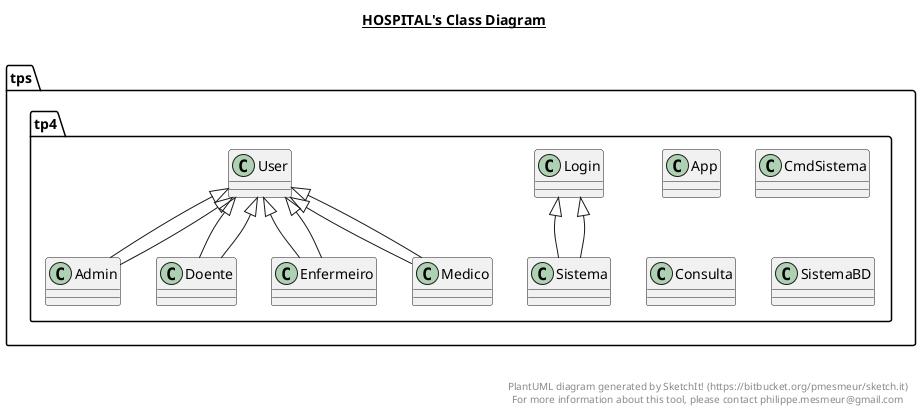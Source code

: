 @startuml

title __HOSPITAL's Class Diagram__\n

  namespace tps.tp4 {
    class tps.tp4.Admin {
    }
  }
  

  namespace tps.tp4 {
    class tps.tp4.Admin {
    }
  }
  

  namespace tps.tp4 {
    class tps.tp4.App {
    }
  }
  

  namespace tps.tp4 {
    class tps.tp4.App {
    }
  }
  

  namespace tps.tp4 {
    class tps.tp4.CmdSistema {
    }
  }
  

  namespace tps.tp4 {
    class tps.tp4.CmdSistema {
    }
  }
  

  namespace tps.tp4 {
    class tps.tp4.Consulta {
    }
  }
  

  namespace tps.tp4 {
    class tps.tp4.Consulta {
    }
  }
  

  namespace tps.tp4 {
    class tps.tp4.Doente {
    }
  }
  

  namespace tps.tp4 {
    class tps.tp4.Doente {
    }
  }
  

  namespace tps.tp4 {
    class tps.tp4.Enfermeiro {
    }
  }
  

  namespace tps.tp4 {
    class tps.tp4.Enfermeiro {
    }
  }
  

  namespace tps.tp4 {
    class tps.tp4.Login {
    }
  }
  

  namespace tps.tp4 {
    class tps.tp4.Login {
    }
  }
  

  namespace tps.tp4 {
    class tps.tp4.Medico {
    }
  }
  

  namespace tps.tp4 {
    class tps.tp4.Medico {
    }
  }
  

  namespace tps.tp4 {
    class tps.tp4.Sistema {
    }
  }
  

  namespace tps.tp4 {
    class tps.tp4.Sistema {
    }
  }
  

  namespace tps.tp4 {
    class tps.tp4.SistemaBD {
    }
  }
  

  namespace tps.tp4 {
    class tps.tp4.SistemaBD {
    }
  }
  

  namespace tps.tp4 {
    class tps.tp4.User {
    }
  }
  

  namespace tps.tp4 {
    class tps.tp4.User {
    }
  }
  

  tps.tp4.Admin -up-|> tps.tp4.User
  tps.tp4.Admin -up-|> tps.tp4.User
  tps.tp4.Doente -up-|> tps.tp4.User
  tps.tp4.Doente -up-|> tps.tp4.User
  tps.tp4.Enfermeiro -up-|> tps.tp4.User
  tps.tp4.Enfermeiro -up-|> tps.tp4.User
  tps.tp4.Medico -up-|> tps.tp4.User
  tps.tp4.Medico -up-|> tps.tp4.User
  tps.tp4.Sistema -up-|> tps.tp4.Login
  tps.tp4.Sistema -up-|> tps.tp4.Login


right footer


PlantUML diagram generated by SketchIt! (https://bitbucket.org/pmesmeur/sketch.it)
For more information about this tool, please contact philippe.mesmeur@gmail.com
endfooter

@enduml
